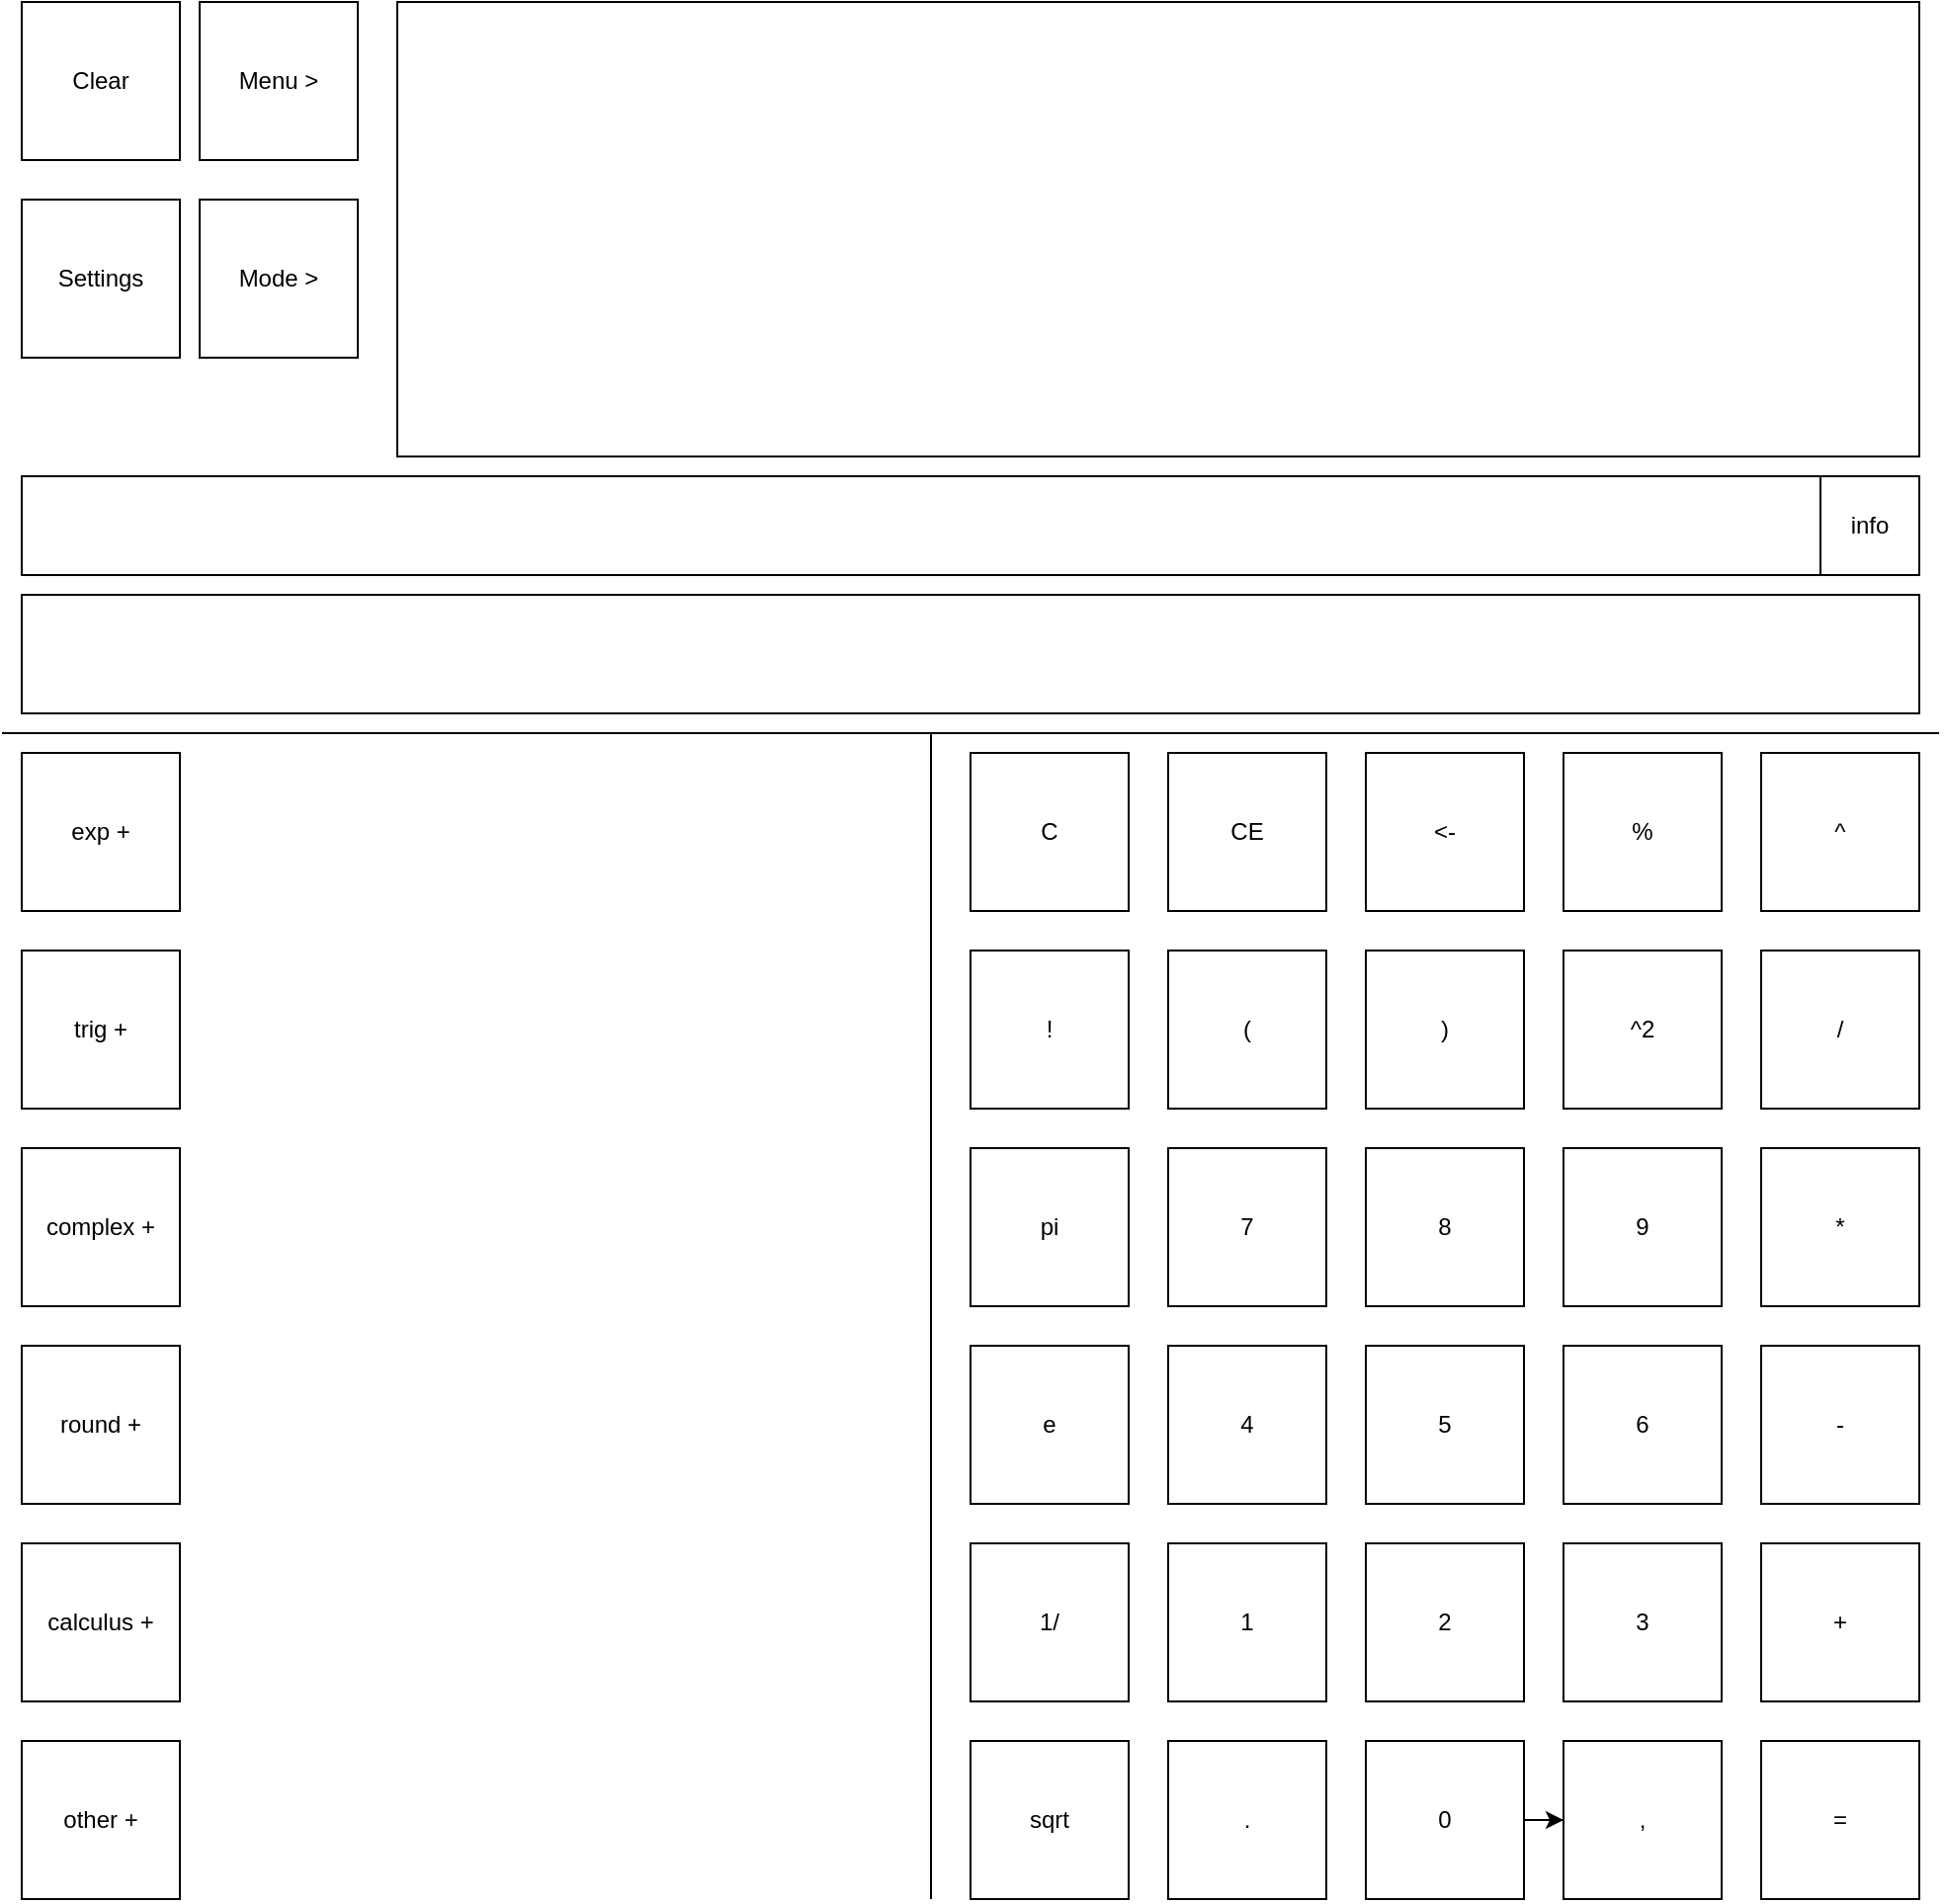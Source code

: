 <mxfile>
    <diagram name="Seite-1" id="oE7aV51rH-VBvKwAN4Yb">
        <mxGraphModel dx="1210" dy="1023" grid="1" gridSize="10" guides="1" tooltips="1" connect="1" arrows="1" fold="1" page="1" pageScale="1" pageWidth="1000" pageHeight="1000" math="0" shadow="0">
            <root>
                <mxCell id="0"/>
                <mxCell id="1" parent="0"/>
                <mxCell id="5b4XTh0Qs_141JhISzeL-9" value="=" style="whiteSpace=wrap;html=1;aspect=fixed;" parent="1" vertex="1">
                    <mxGeometry x="900" y="900" width="80" height="80" as="geometry"/>
                </mxCell>
                <mxCell id="5b4XTh0Qs_141JhISzeL-10" value="," style="whiteSpace=wrap;html=1;aspect=fixed;" parent="1" vertex="1">
                    <mxGeometry x="800" y="900" width="80" height="80" as="geometry"/>
                </mxCell>
                <mxCell id="5b4XTh0Qs_141JhISzeL-36" value="" style="edgeStyle=orthogonalEdgeStyle;rounded=0;orthogonalLoop=1;jettySize=auto;html=1;" parent="1" source="5b4XTh0Qs_141JhISzeL-11" target="5b4XTh0Qs_141JhISzeL-10" edge="1">
                    <mxGeometry relative="1" as="geometry"/>
                </mxCell>
                <mxCell id="5b4XTh0Qs_141JhISzeL-11" value="0" style="whiteSpace=wrap;html=1;aspect=fixed;" parent="1" vertex="1">
                    <mxGeometry x="700" y="900" width="80" height="80" as="geometry"/>
                </mxCell>
                <mxCell id="5b4XTh0Qs_141JhISzeL-12" value="." style="whiteSpace=wrap;html=1;aspect=fixed;" parent="1" vertex="1">
                    <mxGeometry x="600" y="900" width="80" height="80" as="geometry"/>
                </mxCell>
                <mxCell id="5b4XTh0Qs_141JhISzeL-13" value="sqrt" style="whiteSpace=wrap;html=1;aspect=fixed;" parent="1" vertex="1">
                    <mxGeometry x="500" y="900" width="80" height="80" as="geometry"/>
                </mxCell>
                <mxCell id="5b4XTh0Qs_141JhISzeL-16" value="+" style="whiteSpace=wrap;html=1;aspect=fixed;" parent="1" vertex="1">
                    <mxGeometry x="900" y="800" width="80" height="80" as="geometry"/>
                </mxCell>
                <mxCell id="5b4XTh0Qs_141JhISzeL-17" value="3" style="whiteSpace=wrap;html=1;aspect=fixed;" parent="1" vertex="1">
                    <mxGeometry x="800" y="800" width="80" height="80" as="geometry"/>
                </mxCell>
                <mxCell id="5b4XTh0Qs_141JhISzeL-18" value="2" style="whiteSpace=wrap;html=1;aspect=fixed;" parent="1" vertex="1">
                    <mxGeometry x="700" y="800" width="80" height="80" as="geometry"/>
                </mxCell>
                <mxCell id="5b4XTh0Qs_141JhISzeL-19" value="1" style="whiteSpace=wrap;html=1;aspect=fixed;" parent="1" vertex="1">
                    <mxGeometry x="600" y="800" width="80" height="80" as="geometry"/>
                </mxCell>
                <mxCell id="5b4XTh0Qs_141JhISzeL-20" value="1/" style="whiteSpace=wrap;html=1;aspect=fixed;" parent="1" vertex="1">
                    <mxGeometry x="500" y="800" width="80" height="80" as="geometry"/>
                </mxCell>
                <mxCell id="5b4XTh0Qs_141JhISzeL-21" value="-" style="whiteSpace=wrap;html=1;aspect=fixed;" parent="1" vertex="1">
                    <mxGeometry x="900" y="700" width="80" height="80" as="geometry"/>
                </mxCell>
                <mxCell id="5b4XTh0Qs_141JhISzeL-22" value="6" style="whiteSpace=wrap;html=1;aspect=fixed;" parent="1" vertex="1">
                    <mxGeometry x="800" y="700" width="80" height="80" as="geometry"/>
                </mxCell>
                <mxCell id="5b4XTh0Qs_141JhISzeL-23" value="5" style="whiteSpace=wrap;html=1;aspect=fixed;" parent="1" vertex="1">
                    <mxGeometry x="700" y="700" width="80" height="80" as="geometry"/>
                </mxCell>
                <mxCell id="5b4XTh0Qs_141JhISzeL-24" value="4" style="whiteSpace=wrap;html=1;aspect=fixed;" parent="1" vertex="1">
                    <mxGeometry x="600" y="700" width="80" height="80" as="geometry"/>
                </mxCell>
                <mxCell id="5b4XTh0Qs_141JhISzeL-25" value="e" style="whiteSpace=wrap;html=1;aspect=fixed;" parent="1" vertex="1">
                    <mxGeometry x="500" y="700" width="80" height="80" as="geometry"/>
                </mxCell>
                <mxCell id="5b4XTh0Qs_141JhISzeL-26" value="*" style="whiteSpace=wrap;html=1;aspect=fixed;" parent="1" vertex="1">
                    <mxGeometry x="900" y="600" width="80" height="80" as="geometry"/>
                </mxCell>
                <mxCell id="5b4XTh0Qs_141JhISzeL-27" value="9" style="whiteSpace=wrap;html=1;aspect=fixed;" parent="1" vertex="1">
                    <mxGeometry x="800" y="600" width="80" height="80" as="geometry"/>
                </mxCell>
                <mxCell id="5b4XTh0Qs_141JhISzeL-28" value="8" style="whiteSpace=wrap;html=1;aspect=fixed;" parent="1" vertex="1">
                    <mxGeometry x="700" y="600" width="80" height="80" as="geometry"/>
                </mxCell>
                <mxCell id="5b4XTh0Qs_141JhISzeL-29" value="7" style="whiteSpace=wrap;html=1;aspect=fixed;" parent="1" vertex="1">
                    <mxGeometry x="600" y="600" width="80" height="80" as="geometry"/>
                </mxCell>
                <mxCell id="5b4XTh0Qs_141JhISzeL-30" value="pi" style="whiteSpace=wrap;html=1;aspect=fixed;" parent="1" vertex="1">
                    <mxGeometry x="500" y="600" width="80" height="80" as="geometry"/>
                </mxCell>
                <mxCell id="5b4XTh0Qs_141JhISzeL-31" value="/" style="whiteSpace=wrap;html=1;aspect=fixed;" parent="1" vertex="1">
                    <mxGeometry x="900" y="500" width="80" height="80" as="geometry"/>
                </mxCell>
                <mxCell id="5b4XTh0Qs_141JhISzeL-32" value="^2" style="whiteSpace=wrap;html=1;aspect=fixed;" parent="1" vertex="1">
                    <mxGeometry x="800" y="500" width="80" height="80" as="geometry"/>
                </mxCell>
                <mxCell id="5b4XTh0Qs_141JhISzeL-33" value=")" style="whiteSpace=wrap;html=1;aspect=fixed;" parent="1" vertex="1">
                    <mxGeometry x="700" y="500" width="80" height="80" as="geometry"/>
                </mxCell>
                <mxCell id="5b4XTh0Qs_141JhISzeL-34" value="(" style="whiteSpace=wrap;html=1;aspect=fixed;" parent="1" vertex="1">
                    <mxGeometry x="600" y="500" width="80" height="80" as="geometry"/>
                </mxCell>
                <mxCell id="5b4XTh0Qs_141JhISzeL-35" value="!" style="whiteSpace=wrap;html=1;aspect=fixed;" parent="1" vertex="1">
                    <mxGeometry x="500" y="500" width="80" height="80" as="geometry"/>
                </mxCell>
                <mxCell id="5b4XTh0Qs_141JhISzeL-37" value="^" style="whiteSpace=wrap;html=1;aspect=fixed;" parent="1" vertex="1">
                    <mxGeometry x="900" y="400" width="80" height="80" as="geometry"/>
                </mxCell>
                <mxCell id="5b4XTh0Qs_141JhISzeL-38" value="%" style="whiteSpace=wrap;html=1;aspect=fixed;" parent="1" vertex="1">
                    <mxGeometry x="800" y="400" width="80" height="80" as="geometry"/>
                </mxCell>
                <mxCell id="5b4XTh0Qs_141JhISzeL-39" value="&amp;lt;-" style="whiteSpace=wrap;html=1;aspect=fixed;" parent="1" vertex="1">
                    <mxGeometry x="700" y="400" width="80" height="80" as="geometry"/>
                </mxCell>
                <mxCell id="5b4XTh0Qs_141JhISzeL-40" value="CE" style="whiteSpace=wrap;html=1;aspect=fixed;" parent="1" vertex="1">
                    <mxGeometry x="600" y="400" width="80" height="80" as="geometry"/>
                </mxCell>
                <mxCell id="5b4XTh0Qs_141JhISzeL-41" value="C" style="whiteSpace=wrap;html=1;aspect=fixed;" parent="1" vertex="1">
                    <mxGeometry x="500" y="400" width="80" height="80" as="geometry"/>
                </mxCell>
                <mxCell id="5b4XTh0Qs_141JhISzeL-42" value="exp +" style="whiteSpace=wrap;html=1;aspect=fixed;" parent="1" vertex="1">
                    <mxGeometry x="20" y="400" width="80" height="80" as="geometry"/>
                </mxCell>
                <mxCell id="5b4XTh0Qs_141JhISzeL-43" value="trig +&lt;span style=&quot;color: rgba(0, 0, 0, 0); font-family: monospace; font-size: 0px; text-align: start; text-wrap-mode: nowrap;&quot;&gt;%3CmxGraphModel%3E%3Croot%3E%3CmxCell%20id%3D%220%22%2F%3E%3CmxCell%20id%3D%221%22%20parent%3D%220%22%2F%3E%3CmxCell%20id%3D%222%22%20value%3D%22exp%20%26amp%3Bgt%3B%22%20style%3D%22whiteSpace%3Dwrap%3Bhtml%3D1%3Baspect%3Dfixed%3B%22%20vertex%3D%221%22%20parent%3D%221%22%3E%3CmxGeometry%20x%3D%2220%22%20y%3D%22400%22%20width%3D%2280%22%20height%3D%2280%22%20as%3D%22geometry%22%2F%3E%3C%2FmxCell%3E%3C%2Froot%3E%3C%2FmxGraphModel%3E&lt;/span&gt;&lt;span style=&quot;color: rgba(0, 0, 0, 0); font-family: monospace; font-size: 0px; text-align: start; text-wrap-mode: nowrap;&quot;&gt;%3CmxGraphModel%3E%3Croot%3E%3CmxCell%20id%3D%220%22%2F%3E%3CmxCell%20id%3D%221%22%20parent%3D%220%22%2F%3E%3CmxCell%20id%3D%222%22%20value%3D%22exp%20%26amp%3Bgt%3B%22%20style%3D%22whiteSpace%3Dwrap%3Bhtml%3D1%3Baspect%3Dfixed%3B%22%20vertex%3D%221%22%20parent%3D%221%22%3E%3CmxGeometry%20x%3D%2220%22%20y%3D%22400%22%20width%3D%2280%22%20height%3D%2280%22%20as%3D%22geometry%22%2F%3E%3C%2FmxCell%3E%3C%2Froot%3E%3C%2FmxGraphModel%3&lt;/span&gt;" style="whiteSpace=wrap;html=1;aspect=fixed;" parent="1" vertex="1">
                    <mxGeometry x="20" y="500" width="80" height="80" as="geometry"/>
                </mxCell>
                <mxCell id="5b4XTh0Qs_141JhISzeL-44" value="complex +" style="whiteSpace=wrap;html=1;aspect=fixed;" parent="1" vertex="1">
                    <mxGeometry x="20" y="600" width="80" height="80" as="geometry"/>
                </mxCell>
                <mxCell id="5b4XTh0Qs_141JhISzeL-45" value="round +" style="whiteSpace=wrap;html=1;aspect=fixed;" parent="1" vertex="1">
                    <mxGeometry x="20" y="700" width="80" height="80" as="geometry"/>
                </mxCell>
                <mxCell id="5b4XTh0Qs_141JhISzeL-46" value="calculus +" style="whiteSpace=wrap;html=1;aspect=fixed;" parent="1" vertex="1">
                    <mxGeometry x="20" y="800" width="80" height="80" as="geometry"/>
                </mxCell>
                <mxCell id="5b4XTh0Qs_141JhISzeL-47" value="other +" style="whiteSpace=wrap;html=1;aspect=fixed;" parent="1" vertex="1">
                    <mxGeometry x="20" y="900" width="80" height="80" as="geometry"/>
                </mxCell>
                <mxCell id="5b4XTh0Qs_141JhISzeL-48" value="" style="endArrow=none;html=1;rounded=0;" parent="1" edge="1">
                    <mxGeometry width="50" height="50" relative="1" as="geometry">
                        <mxPoint x="480" y="980" as="sourcePoint"/>
                        <mxPoint x="480" y="390" as="targetPoint"/>
                    </mxGeometry>
                </mxCell>
                <mxCell id="5b4XTh0Qs_141JhISzeL-49" value="" style="endArrow=none;html=1;rounded=0;" parent="1" edge="1">
                    <mxGeometry width="50" height="50" relative="1" as="geometry">
                        <mxPoint x="10" y="390" as="sourcePoint"/>
                        <mxPoint x="990" y="390" as="targetPoint"/>
                    </mxGeometry>
                </mxCell>
                <mxCell id="5b4XTh0Qs_141JhISzeL-50" value="Clear" style="whiteSpace=wrap;html=1;aspect=fixed;" parent="1" vertex="1">
                    <mxGeometry x="20" y="20" width="80" height="80" as="geometry"/>
                </mxCell>
                <mxCell id="5b4XTh0Qs_141JhISzeL-51" value="Settings" style="whiteSpace=wrap;html=1;aspect=fixed;" parent="1" vertex="1">
                    <mxGeometry x="20" y="120" width="80" height="80" as="geometry"/>
                </mxCell>
                <mxCell id="5b4XTh0Qs_141JhISzeL-52" value="Menu &amp;gt;" style="whiteSpace=wrap;html=1;aspect=fixed;" parent="1" vertex="1">
                    <mxGeometry x="110" y="20" width="80" height="80" as="geometry"/>
                </mxCell>
                <mxCell id="5b4XTh0Qs_141JhISzeL-55" value="" style="rounded=0;whiteSpace=wrap;html=1;" parent="1" vertex="1">
                    <mxGeometry x="20" y="320" width="960" height="60" as="geometry"/>
                </mxCell>
                <mxCell id="5b4XTh0Qs_141JhISzeL-56" value="" style="rounded=0;whiteSpace=wrap;html=1;" parent="1" vertex="1">
                    <mxGeometry x="210" y="20" width="770" height="230" as="geometry"/>
                </mxCell>
                <mxCell id="2" value="Mode &amp;gt;" style="whiteSpace=wrap;html=1;aspect=fixed;" vertex="1" parent="1">
                    <mxGeometry x="110" y="120" width="80" height="80" as="geometry"/>
                </mxCell>
                <mxCell id="3" value="" style="rounded=0;whiteSpace=wrap;html=1;" vertex="1" parent="1">
                    <mxGeometry x="20" y="260" width="910" height="50" as="geometry"/>
                </mxCell>
                <mxCell id="4" value="info" style="whiteSpace=wrap;html=1;aspect=fixed;" vertex="1" parent="1">
                    <mxGeometry x="930" y="260" width="50" height="50" as="geometry"/>
                </mxCell>
            </root>
        </mxGraphModel>
    </diagram>
</mxfile>